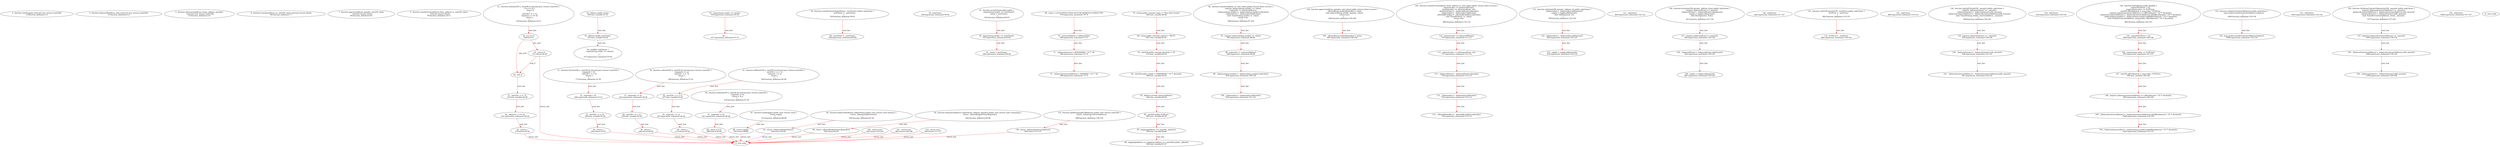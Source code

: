 digraph  {
13 [label="2_ function totalSupply() external view returns (uint256);\n13-function_definition-3-3", method="totalSupply()", type_label=function_definition];
21 [label="3_ function balanceOf(address who) external view returns (uint256);\n21-function_definition-4-4", method="balanceOf(address who)", type_label=function_definition];
33 [label="4_ function allowance(address owner, address spender)\n    external view returns (uint256);\n33-function_definition-5-6", method="allowance(address owner,address spender)", type_label=function_definition];
49 [label="6_ function transfer(address to, uint256 value) external returns (bool);\n49-function_definition-7-7", method="transfer(address to,uint256 value)", type_label=function_definition];
64 [label="7_ function approve(address spender, uint256 value)\n    external returns (bool);\n64-function_definition-8-9", method="approve(address spender,uint256 value)", type_label=function_definition];
79 [label="9_ function transferFrom(address from, address to, uint256 value)\n    external returns (bool);\n79-function_definition-10-11", method="transferFrom(address from,address to,uint256 value)", type_label=function_definition];
129 [label="23_ function mul(uint256 a, uint256 b) internal pure returns (uint256) {\n    if (a == 0) {\n      return 0;\n    }\n    uint256 c = a * b;\n    require(c / a == b);\n    return c;\n  }\n129-function_definition-24-31", method="mul(uint256 a,uint256 b)", type_label=function_definition];
146 [label="24_ if_a == 0\n146-if-25-27", method="mul(uint256 a,uint256 b)", type_label=if];
1271 [label="24_ end_if", method="mul(uint256 a,uint256 b)", type_label=end_if];
151 [label="25_ return 0;\n151-return-26-26", method="mul(uint256 a,uint256 b)", type_label=return];
153 [label="27_ uint256 c = a * b;\n153-new_variable-28-28", method="mul(uint256 a,uint256 b)", type_label=new_variable];
161 [label="28_ require(c / a == b);\n161-expression_statement-29-29", method="mul(uint256 a,uint256 b)", type_label=expression_statement];
170 [label="29_ return c;\n170-return-30-30", method="mul(uint256 a,uint256 b)", type_label=return];
172 [label="31_ function div(uint256 a, uint256 b) internal pure returns (uint256) {\n    require(b > 0);  \n    uint256 c = a / b;\n    return c;\n  }\n172-function_definition-32-36", method="div(uint256 a,uint256 b)", type_label=function_definition];
189 [label="32_ require(b > 0);\n189-expression_statement-33-33", method="div(uint256 a,uint256 b)", type_label=expression_statement];
196 [label="33_ uint256 c = a / b;\n196-new_variable-34-34", method="div(uint256 a,uint256 b)", type_label=new_variable];
204 [label="34_ return c;\n204-return-35-35", method="div(uint256 a,uint256 b)", type_label=return];
206 [label="36_ function sub(uint256 a, uint256 b) internal pure returns (uint256) {\n    require(b <= a);\n    uint256 c = a - b;\n    return c;\n  }\n206-function_definition-37-41", method="sub(uint256 a,uint256 b)", type_label=function_definition];
223 [label="37_ require(b <= a);\n223-expression_statement-38-38", method="sub(uint256 a,uint256 b)", type_label=expression_statement];
230 [label="38_ uint256 c = a - b;\n230-new_variable-39-39", method="sub(uint256 a,uint256 b)", type_label=new_variable];
238 [label="39_ return c;\n238-return-40-40", method="sub(uint256 a,uint256 b)", type_label=return];
240 [label="41_ function add(uint256 a, uint256 b) internal pure returns (uint256) {\n    uint256 c = a + b;\n    require(c >= a);\n    return c;\n  }\n240-function_definition-42-46", method="add(uint256 a,uint256 b)", type_label=function_definition];
257 [label="42_ uint256 c = a + b;\n257-new_variable-43-43", method="add(uint256 a,uint256 b)", type_label=new_variable];
265 [label="43_ require(c >= a);\n265-expression_statement-44-44", method="add(uint256 a,uint256 b)", type_label=expression_statement];
272 [label="44_ return c;\n272-return-45-45", method="add(uint256 a,uint256 b)", type_label=return];
274 [label="46_ function mod(uint256 a, uint256 b) internal pure returns (uint256) {\n    require(b != 0);\n    return a % b;\n  }\n274-function_definition-47-50", method="mod(uint256 a,uint256 b)", type_label=function_definition];
291 [label="47_ require(b != 0);\n291-expression_statement-48-48", method="mod(uint256 a,uint256 b)", type_label=expression_statement];
298 [label="48_ return a % b;\n298-return-49-49", method="mod(uint256 a,uint256 b)", type_label=return];
305 [label="52_ address public owner;\n305-new_variable-53-53", method="", type_label=new_variable];
310 [label="53_ address public newOwner;\n310-new_variable-54-54", method="", type_label=new_variable];
315 [label="54_ modifier onlyOwner {\n        require(msg.sender == owner);\n        _;\n    }\n315-expression_statement-55-58", method="", type_label=expression_statement];
318 [label="55_ require(msg.sender == owner);\n318-expression_statement-56-56", method="", type_label=expression_statement];
327 [label="56_ _;\n327-expression_statement-57-57", method="", type_label=expression_statement];
329 [label="58_ function transferOwnership(address _newOwner) public onlyOwner {\n        newOwner = _newOwner;\n    }\n329-function_definition-59-61", method="transferOwnership(address _newOwner)", type_label=function_definition];
336 [label="58_ onlyOwner\n336-expression_statement-59-59", method="transferOwnership(address _newOwner)", type_label=expression_statement];
339 [label="59_ newOwner = _newOwner;\n339-expression_statement-60-60", method="transferOwnership(address _newOwner)", type_label=expression_statement];
343 [label="61_ function acceptOwnership() public {\n        require(msg.sender == newOwner);\n        owner = newOwner;\n    }\n343-function_definition-62-65", method="acceptOwnership()", type_label=function_definition];
347 [label="62_ require(msg.sender == newOwner);\n347-expression_statement-63-63", method="acceptOwnership()", type_label=expression_statement];
356 [label="63_ owner = newOwner;\n356-expression_statement-64-64", method="acceptOwnership()", type_label=expression_statement];
376 [label="69_ owner = 0x23a79F63133D315e7C16E3AF68701a7cD92217F9;\n376-expression_statement-70-70", method="", type_label=expression_statement];
380 [label="70_ contractAddress = address(this);\n380-expression_statement-71-71", method="", type_label=expression_statement];
386 [label="71_ _balances[owner] = 4950000000 * 10 ** 18;\n386-expression_statement-72-72", method="", type_label=expression_statement];
396 [label="72_ _balances[contractAddress] = 50000000 * 10 ** 18;\n396-expression_statement-73-73", method="", type_label=expression_statement];
460 [label="79_ string public constant name = \"Ultra Rich Group\";\n460-new_variable-80-80", method="", type_label=new_variable];
467 [label="80_ string public constant symbol = \"RICH\";\n467-new_variable-81-81", method="", type_label=new_variable];
474 [label="81_ uint256 public constant decimals = 18;\n474-new_variable-82-82", method="", type_label=new_variable];
480 [label="82_ uint256 public supply = 5000000000 * 10 ** decimals;\n480-new_variable-83-83", method="", type_label=new_variable];
490 [label="83_ address private contractAddress;\n490-new_variable-84-84", method="", type_label=new_variable];
495 [label="84_ uint256 public ICOPrice;\n495-new_variable-85-85", method="", type_label=new_variable];
500 [label="85_ mapping(address => uint256) _balances;\n500-new_variable-86-86", method="", type_label=new_variable];
506 [label="86_ mapping(address => mapping (address => uint256)) public _allowed;\n506-new_variable-87-87", method="", type_label=new_variable];
515 [label="87_ function totalSupply() public view returns (uint) {\n        return supply;\n    }\n515-function_definition-88-90", method="totalSupply()", type_label=function_definition];
524 [label="88_ return supply;\n524-return-89-89", method="totalSupply()", type_label=return];
526 [label="90_ function balanceOf(address tokenOwner) public view returns (uint balance) {\n        return _balances[tokenOwner];\n    }\n526-function_definition-91-93", method="balanceOf(address tokenOwner)", type_label=function_definition];
540 [label="91_ return _balances[tokenOwner];\n540-return-92-92", method="balanceOf(address tokenOwner)", type_label=return];
544 [label="93_ function allowance(address tokenOwner, address spender) public view returns (uint remaining) {\n        return _allowed[tokenOwner][spender];\n    }\n544-function_definition-94-96", method="allowance(address tokenOwner,address spender)", type_label=function_definition];
562 [label="94_ return _allowed[tokenOwner][spender];\n562-return-95-95", method="allowance(address tokenOwner,address spender)", type_label=return];
568 [label="96_ function transfer(address to, uint value) public returns (bool success) {\n        require(_balances[msg.sender] >= value);\n        require(to != contractAddress);\n        _balances[msg.sender] = _balances[msg.sender].sub(value);\n        _balances[to] = _balances[to].add(value);\n        emit Transfer(msg.sender, to, value);\n        return true;\n    }\n568-function_definition-97-104", method="transfer(address to,uint value)", type_label=function_definition];
585 [label="97_ require(_balances[msg.sender] >= value);\n585-expression_statement-98-98", method="transfer(address to,uint value)", type_label=expression_statement];
596 [label="98_ require(to != contractAddress);\n596-expression_statement-99-99", method="transfer(address to,uint value)", type_label=expression_statement];
603 [label="99_ _balances[msg.sender] = _balances[msg.sender].sub(value);\n603-expression_statement-100-100", method="transfer(address to,uint value)", type_label=expression_statement];
620 [label="100_ _balances[to] = _balances[to].add(value);\n620-expression_statement-101-101", method="transfer(address to,uint value)", type_label=expression_statement];
643 [label="102_ return true;\n643-return-103-103", method="transfer(address to,uint value)", type_label=return];
646 [label="104_ function approve(address spender, uint value) public returns (bool success) {\n        _allowed[msg.sender][spender] = value;\n        emit Approval(msg.sender, spender, value);\n        return true;\n    }\n646-function_definition-105-109", method="approve(address spender,uint value)", type_label=function_definition];
663 [label="105_ _allowed[msg.sender][spender] = value;\n663-expression_statement-106-106", method="approve(address spender,uint value)", type_label=expression_statement];
683 [label="107_ return true;\n683-return-108-108", method="approve(address spender,uint value)", type_label=return];
686 [label="109_ function transferFrom(address from, address to, uint value) public returns (bool success) {\n        require(value <= balanceOf(from));\n        require(value <= allowance(from, to));\n        _balances[from] = _balances[from].sub(value);\n        _balances[to] = _balances[to].add(value);\n        _allowed[from][to] = _allowed[from][to].sub(value);\n        emit Transfer(from, to, value);\n        return true;\n    }\n686-function_definition-110-118", method="transferFrom(address from,address to,uint value)", type_label=function_definition];
707 [label="110_ require(value <= balanceOf(from));\n707-expression_statement-111-111", method="transferFrom(address from,address to,uint value)", type_label=expression_statement];
717 [label="111_ require(value <= allowance(from, to));\n717-expression_statement-112-112", method="transferFrom(address from,address to,uint value)", type_label=expression_statement];
729 [label="112_ _balances[from] = _balances[from].sub(value);\n729-expression_statement-113-113", method="transferFrom(address from,address to,uint value)", type_label=expression_statement];
742 [label="113_ _balances[to] = _balances[to].add(value);\n742-expression_statement-114-114", method="transferFrom(address from,address to,uint value)", type_label=expression_statement];
755 [label="114_ _allowed[from][to] = _allowed[from][to].sub(value);\n755-expression_statement-115-115", method="transferFrom(address from,address to,uint value)", type_label=expression_statement];
780 [label="116_ return true;\n780-return-117-117", method="transferFrom(address from,address to,uint value)", type_label=return];
789 [label="121_ function mint(uint256 amount, address to) public onlyOwner {\n        _balances[to] = _balances[to].add(amount);\n        supply = supply.add(amount);\n        emit Mint(amount, to);\n    }\n789-function_definition-122-126", method="mint(uint256 amount,address to)", type_label=function_definition];
800 [label="121_ onlyOwner\n800-expression_statement-122-122", method="mint(uint256 amount,address to)", type_label=expression_statement];
803 [label="122_ _balances[to] = _balances[to].add(amount);\n803-expression_statement-123-123", method="mint(uint256 amount,address to)", type_label=expression_statement];
816 [label="123_ supply = supply.add(amount);\n816-expression_statement-124-124", method="mint(uint256 amount,address to)", type_label=expression_statement];
831 [label="126_ function burn(uint256 amount, address from) public onlyOwner {\n        require(_balances[from] >= amount);\n        _balances[from] = _balances[from].sub(amount);\n        supply = supply.sub(amount);\n        emit Burn(amount, from);\n    }\n831-function_definition-127-132", method="burn(uint256 amount,address from)", type_label=function_definition];
842 [label="126_ onlyOwner\n842-expression_statement-127-127", method="burn(uint256 amount,address from)", type_label=expression_statement];
845 [label="127_ require(_balances[from] >= amount);\n845-expression_statement-128-128", method="burn(uint256 amount,address from)", type_label=expression_statement];
854 [label="128_ _balances[from] = _balances[from].sub(amount);\n854-expression_statement-129-129", method="burn(uint256 amount,address from)", type_label=expression_statement];
867 [label="129_ supply = supply.sub(amount);\n867-expression_statement-130-130", method="burn(uint256 amount,address from)", type_label=expression_statement];
882 [label="132_ function setICOPrice(uint256 _newPrice) public onlyOwner {\n        ICOPrice = _newPrice;\n    }\n882-function_definition-133-135", method="setICOPrice(uint256 _newPrice)", type_label=function_definition];
889 [label="132_ onlyOwner\n889-expression_statement-133-133", method="setICOPrice(uint256 _newPrice)", type_label=expression_statement];
892 [label="133_ ICOPrice = _newPrice;\n892-expression_statement-134-134", method="setICOPrice(uint256 _newPrice)", type_label=expression_statement];
896 [label="135_ function getRemainingICOBalance() public view returns (uint256) {\n        return _balances[contractAddress];\n    }\n896-function_definition-136-138", method="getRemainingICOBalance()", type_label=function_definition];
905 [label="136_ return _balances[contractAddress];\n905-return-137-137", method="getRemainingICOBalance()", type_label=return];
909 [label="138_ function topUpICO(uint256 _amount) public onlyOwner {\n        require(_balances[owner] >= _amount);\n        _balances[owner] = _balances[owner].sub(_amount);\n        _balances[contractAddress] = _balances[contractAddress].add(_amount);\n        emit Transfer(msg.sender, contractAddress, _amount);\n    }\n909-function_definition-139-144", method="topUpICO(uint256 _amount)", type_label=function_definition];
916 [label="138_ onlyOwner\n916-expression_statement-139-139", method="topUpICO(uint256 _amount)", type_label=expression_statement];
919 [label="139_ require(_balances[owner] >= _amount);\n919-expression_statement-140-140", method="topUpICO(uint256 _amount)", type_label=expression_statement];
928 [label="140_ _balances[owner] = _balances[owner].sub(_amount);\n928-expression_statement-141-141", method="topUpICO(uint256 _amount)", type_label=expression_statement];
941 [label="141_ _balances[contractAddress] = _balances[contractAddress].add(_amount);\n941-expression_statement-142-142", method="topUpICO(uint256 _amount)", type_label=expression_statement];
964 [label="144_ function buyTokens() public payable {\n        require(ICOPrice > 0);\n        require(msg.value >= ICOPrice);\n        uint256 affordAmount = msg.value / ICOPrice;\n        require(_balances[contractAddress] >= affordAmount * 10 ** decimals);\n        _balances[contractAddress] = _balances[contractAddress].sub(affordAmount * 10 ** decimals);\n        _balances[msg.sender] = _balances[msg.sender].add(affordAmount * 10 ** decimals);\n        emit Transfer(contractAddress, msg.sender, affordAmount * 10 ** decimals);\n    }\n964-function_definition-145-153", method="buyTokens()", type_label=function_definition];
969 [label="145_ require(ICOPrice > 0);\n969-expression_statement-146-146", method="buyTokens()", type_label=expression_statement];
976 [label="146_ require(msg.value >= ICOPrice);\n976-expression_statement-147-147", method="buyTokens()", type_label=expression_statement];
985 [label="147_ uint256 affordAmount = msg.value / ICOPrice;\n985-new_variable-148-148", method="buyTokens()", type_label=new_variable];
995 [label="148_ require(_balances[contractAddress] >= affordAmount * 10 ** decimals);\n995-expression_statement-149-149", method="buyTokens()", type_label=expression_statement];
1008 [label="149_ _balances[contractAddress] = _balances[contractAddress].sub(affordAmount * 10 ** decimals);\n1008-expression_statement-150-150", method="buyTokens()", type_label=expression_statement];
1025 [label="150_ _balances[msg.sender] = _balances[msg.sender].add(affordAmount * 10 ** decimals);\n1025-expression_statement-151-151", method="buyTokens()", type_label=expression_statement];
1060 [label="153_ function withdrawContractBalance() public onlyOwner {\n        msg.sender.transfer(contractAddress.balance);\n    }\n1060-function_definition-154-156", method="withdrawContractBalance()", type_label=function_definition];
1063 [label="153_ onlyOwner\n1063-expression_statement-154-154", method="withdrawContractBalance()", type_label=expression_statement];
1066 [label="154_ msg.sender.transfer(contractAddress.balance);\n1066-expression_statement-155-155", method="withdrawContractBalance()", type_label=expression_statement];
1077 [label="156_ function withdrawContractTokens(uint256 _amount) public onlyOwner {\n        require(_balances[contractAddress] >= _amount);\n        _balances[contractAddress] = _balances[contractAddress].sub(_amount);\n        _balances[owner] = _balances[owner].add(_amount);\n        emit Transfer(contractAddress, owner, _amount);\n    }\n1077-function_definition-157-162", method="withdrawContractTokens(uint256 _amount)", type_label=function_definition];
1084 [label="156_ onlyOwner\n1084-expression_statement-157-157", method="withdrawContractTokens(uint256 _amount)", type_label=expression_statement];
1087 [label="157_ require(_balances[contractAddress] >= _amount);\n1087-expression_statement-158-158", method="withdrawContractTokens(uint256 _amount)", type_label=expression_statement];
1096 [label="158_ _balances[contractAddress] = _balances[contractAddress].sub(_amount);\n1096-expression_statement-159-159", method="withdrawContractTokens(uint256 _amount)", type_label=expression_statement];
1109 [label="159_ _balances[owner] = _balances[owner].add(_amount);\n1109-expression_statement-160-160", method="withdrawContractTokens(uint256 _amount)", type_label=expression_statement];
1 [label="0_ start_node", method="", type_label=start];
2 [label="0_ exit_node", method="", type_label=exit];
129 -> 146  [color=red, controlflow_type=next_line, edge_type=CFG_edge, key=0, label=next_line];
146 -> 151  [color=red, controlflow_type=pos_next, edge_type=CFG_edge, key=0, label=pos_next];
146 -> 1271  [color=red, controlflow_type=neg_next, edge_type=CFG_edge, key=0, label=neg_next];
1271 -> 153  [color=red, controlflow_type=next_line, edge_type=CFG_edge, key=0, label=next_line];
151 -> 1271  [color=red, controlflow_type=end_if, edge_type=CFG_edge, key=0, label=end_if];
151 -> 2  [color=red, controlflow_type=return_exit, edge_type=CFG_edge, key=0, label=return_exit];
153 -> 161  [color=red, controlflow_type=next_line, edge_type=CFG_edge, key=0, label=next_line];
161 -> 170  [color=red, controlflow_type=next_line, edge_type=CFG_edge, key=0, label=next_line];
170 -> 2  [color=red, controlflow_type=return_exit, edge_type=CFG_edge, key=0, label=return_exit];
172 -> 189  [color=red, controlflow_type=next_line, edge_type=CFG_edge, key=0, label=next_line];
189 -> 196  [color=red, controlflow_type=next_line, edge_type=CFG_edge, key=0, label=next_line];
196 -> 204  [color=red, controlflow_type=next_line, edge_type=CFG_edge, key=0, label=next_line];
204 -> 2  [color=red, controlflow_type=return_exit, edge_type=CFG_edge, key=0, label=return_exit];
206 -> 223  [color=red, controlflow_type=next_line, edge_type=CFG_edge, key=0, label=next_line];
223 -> 230  [color=red, controlflow_type=next_line, edge_type=CFG_edge, key=0, label=next_line];
230 -> 238  [color=red, controlflow_type=next_line, edge_type=CFG_edge, key=0, label=next_line];
238 -> 2  [color=red, controlflow_type=return_exit, edge_type=CFG_edge, key=0, label=return_exit];
240 -> 257  [color=red, controlflow_type=next_line, edge_type=CFG_edge, key=0, label=next_line];
257 -> 265  [color=red, controlflow_type=next_line, edge_type=CFG_edge, key=0, label=next_line];
265 -> 272  [color=red, controlflow_type=next_line, edge_type=CFG_edge, key=0, label=next_line];
272 -> 2  [color=red, controlflow_type=return_exit, edge_type=CFG_edge, key=0, label=return_exit];
274 -> 291  [color=red, controlflow_type=next_line, edge_type=CFG_edge, key=0, label=next_line];
291 -> 298  [color=red, controlflow_type=next_line, edge_type=CFG_edge, key=0, label=next_line];
298 -> 2  [color=red, controlflow_type=return_exit, edge_type=CFG_edge, key=0, label=return_exit];
305 -> 310  [color=red, controlflow_type=next_line, edge_type=CFG_edge, key=0, label=next_line];
310 -> 315  [color=red, controlflow_type=next_line, edge_type=CFG_edge, key=0, label=next_line];
318 -> 327  [color=red, controlflow_type=next_line, edge_type=CFG_edge, key=0, label=next_line];
329 -> 339  [color=red, controlflow_type=next_line, edge_type=CFG_edge, key=0, label=next_line];
343 -> 347  [color=red, controlflow_type=next_line, edge_type=CFG_edge, key=0, label=next_line];
347 -> 356  [color=red, controlflow_type=next_line, edge_type=CFG_edge, key=0, label=next_line];
376 -> 380  [color=red, controlflow_type=next_line, edge_type=CFG_edge, key=0, label=next_line];
380 -> 386  [color=red, controlflow_type=next_line, edge_type=CFG_edge, key=0, label=next_line];
386 -> 396  [color=red, controlflow_type=next_line, edge_type=CFG_edge, key=0, label=next_line];
460 -> 467  [color=red, controlflow_type=next_line, edge_type=CFG_edge, key=0, label=next_line];
467 -> 474  [color=red, controlflow_type=next_line, edge_type=CFG_edge, key=0, label=next_line];
474 -> 480  [color=red, controlflow_type=next_line, edge_type=CFG_edge, key=0, label=next_line];
480 -> 490  [color=red, controlflow_type=next_line, edge_type=CFG_edge, key=0, label=next_line];
490 -> 495  [color=red, controlflow_type=next_line, edge_type=CFG_edge, key=0, label=next_line];
495 -> 500  [color=red, controlflow_type=next_line, edge_type=CFG_edge, key=0, label=next_line];
500 -> 506  [color=red, controlflow_type=next_line, edge_type=CFG_edge, key=0, label=next_line];
515 -> 524  [color=red, controlflow_type=next_line, edge_type=CFG_edge, key=0, label=next_line];
524 -> 2  [color=red, controlflow_type=return_exit, edge_type=CFG_edge, key=0, label=return_exit];
526 -> 540  [color=red, controlflow_type=next_line, edge_type=CFG_edge, key=0, label=next_line];
540 -> 2  [color=red, controlflow_type=return_exit, edge_type=CFG_edge, key=0, label=return_exit];
544 -> 562  [color=red, controlflow_type=next_line, edge_type=CFG_edge, key=0, label=next_line];
562 -> 2  [color=red, controlflow_type=return_exit, edge_type=CFG_edge, key=0, label=return_exit];
568 -> 585  [color=red, controlflow_type=next_line, edge_type=CFG_edge, key=0, label=next_line];
585 -> 596  [color=red, controlflow_type=next_line, edge_type=CFG_edge, key=0, label=next_line];
596 -> 603  [color=red, controlflow_type=next_line, edge_type=CFG_edge, key=0, label=next_line];
603 -> 620  [color=red, controlflow_type=next_line, edge_type=CFG_edge, key=0, label=next_line];
643 -> 2  [color=red, controlflow_type=return_exit, edge_type=CFG_edge, key=0, label=return_exit];
646 -> 663  [color=red, controlflow_type=next_line, edge_type=CFG_edge, key=0, label=next_line];
683 -> 2  [color=red, controlflow_type=return_exit, edge_type=CFG_edge, key=0, label=return_exit];
686 -> 707  [color=red, controlflow_type=next_line, edge_type=CFG_edge, key=0, label=next_line];
707 -> 717  [color=red, controlflow_type=next_line, edge_type=CFG_edge, key=0, label=next_line];
717 -> 729  [color=red, controlflow_type=next_line, edge_type=CFG_edge, key=0, label=next_line];
729 -> 742  [color=red, controlflow_type=next_line, edge_type=CFG_edge, key=0, label=next_line];
742 -> 755  [color=red, controlflow_type=next_line, edge_type=CFG_edge, key=0, label=next_line];
780 -> 2  [color=red, controlflow_type=return_exit, edge_type=CFG_edge, key=0, label=return_exit];
789 -> 803  [color=red, controlflow_type=next_line, edge_type=CFG_edge, key=0, label=next_line];
803 -> 816  [color=red, controlflow_type=next_line, edge_type=CFG_edge, key=0, label=next_line];
831 -> 845  [color=red, controlflow_type=next_line, edge_type=CFG_edge, key=0, label=next_line];
845 -> 854  [color=red, controlflow_type=next_line, edge_type=CFG_edge, key=0, label=next_line];
854 -> 867  [color=red, controlflow_type=next_line, edge_type=CFG_edge, key=0, label=next_line];
882 -> 892  [color=red, controlflow_type=next_line, edge_type=CFG_edge, key=0, label=next_line];
896 -> 905  [color=red, controlflow_type=next_line, edge_type=CFG_edge, key=0, label=next_line];
905 -> 2  [color=red, controlflow_type=return_exit, edge_type=CFG_edge, key=0, label=return_exit];
909 -> 919  [color=red, controlflow_type=next_line, edge_type=CFG_edge, key=0, label=next_line];
919 -> 928  [color=red, controlflow_type=next_line, edge_type=CFG_edge, key=0, label=next_line];
928 -> 941  [color=red, controlflow_type=next_line, edge_type=CFG_edge, key=0, label=next_line];
964 -> 969  [color=red, controlflow_type=next_line, edge_type=CFG_edge, key=0, label=next_line];
969 -> 976  [color=red, controlflow_type=next_line, edge_type=CFG_edge, key=0, label=next_line];
976 -> 985  [color=red, controlflow_type=next_line, edge_type=CFG_edge, key=0, label=next_line];
985 -> 995  [color=red, controlflow_type=next_line, edge_type=CFG_edge, key=0, label=next_line];
995 -> 1008  [color=red, controlflow_type=next_line, edge_type=CFG_edge, key=0, label=next_line];
1008 -> 1025  [color=red, controlflow_type=next_line, edge_type=CFG_edge, key=0, label=next_line];
1060 -> 1066  [color=red, controlflow_type=next_line, edge_type=CFG_edge, key=0, label=next_line];
1077 -> 1087  [color=red, controlflow_type=next_line, edge_type=CFG_edge, key=0, label=next_line];
1087 -> 1096  [color=red, controlflow_type=next_line, edge_type=CFG_edge, key=0, label=next_line];
1096 -> 1109  [color=red, controlflow_type=next_line, edge_type=CFG_edge, key=0, label=next_line];
}

